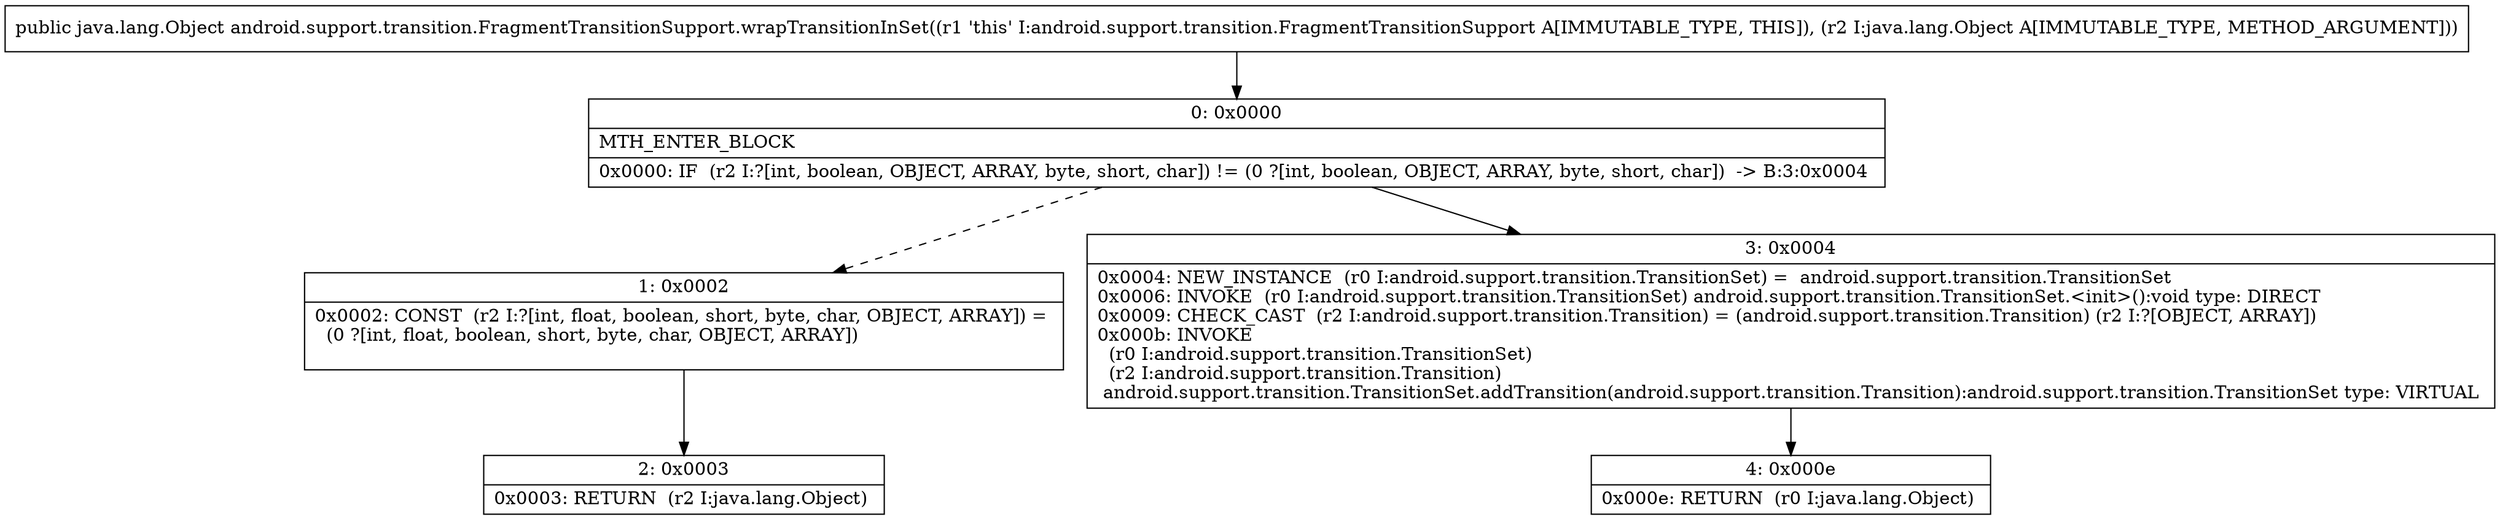 digraph "CFG forandroid.support.transition.FragmentTransitionSupport.wrapTransitionInSet(Ljava\/lang\/Object;)Ljava\/lang\/Object;" {
Node_0 [shape=record,label="{0\:\ 0x0000|MTH_ENTER_BLOCK\l|0x0000: IF  (r2 I:?[int, boolean, OBJECT, ARRAY, byte, short, char]) != (0 ?[int, boolean, OBJECT, ARRAY, byte, short, char])  \-\> B:3:0x0004 \l}"];
Node_1 [shape=record,label="{1\:\ 0x0002|0x0002: CONST  (r2 I:?[int, float, boolean, short, byte, char, OBJECT, ARRAY]) = \l  (0 ?[int, float, boolean, short, byte, char, OBJECT, ARRAY])\l \l}"];
Node_2 [shape=record,label="{2\:\ 0x0003|0x0003: RETURN  (r2 I:java.lang.Object) \l}"];
Node_3 [shape=record,label="{3\:\ 0x0004|0x0004: NEW_INSTANCE  (r0 I:android.support.transition.TransitionSet) =  android.support.transition.TransitionSet \l0x0006: INVOKE  (r0 I:android.support.transition.TransitionSet) android.support.transition.TransitionSet.\<init\>():void type: DIRECT \l0x0009: CHECK_CAST  (r2 I:android.support.transition.Transition) = (android.support.transition.Transition) (r2 I:?[OBJECT, ARRAY]) \l0x000b: INVOKE  \l  (r0 I:android.support.transition.TransitionSet)\l  (r2 I:android.support.transition.Transition)\l android.support.transition.TransitionSet.addTransition(android.support.transition.Transition):android.support.transition.TransitionSet type: VIRTUAL \l}"];
Node_4 [shape=record,label="{4\:\ 0x000e|0x000e: RETURN  (r0 I:java.lang.Object) \l}"];
MethodNode[shape=record,label="{public java.lang.Object android.support.transition.FragmentTransitionSupport.wrapTransitionInSet((r1 'this' I:android.support.transition.FragmentTransitionSupport A[IMMUTABLE_TYPE, THIS]), (r2 I:java.lang.Object A[IMMUTABLE_TYPE, METHOD_ARGUMENT])) }"];
MethodNode -> Node_0;
Node_0 -> Node_1[style=dashed];
Node_0 -> Node_3;
Node_1 -> Node_2;
Node_3 -> Node_4;
}

